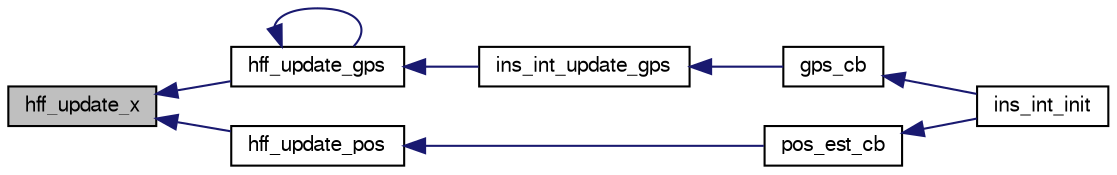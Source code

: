 digraph "hff_update_x"
{
  edge [fontname="FreeSans",fontsize="10",labelfontname="FreeSans",labelfontsize="10"];
  node [fontname="FreeSans",fontsize="10",shape=record];
  rankdir="LR";
  Node1 [label="hff_update_x",height=0.2,width=0.4,color="black", fillcolor="grey75", style="filled", fontcolor="black"];
  Node1 -> Node2 [dir="back",color="midnightblue",fontsize="10",style="solid",fontname="FreeSans"];
  Node2 [label="hff_update_gps",height=0.2,width=0.4,color="black", fillcolor="white", style="filled",URL="$hf__float_8h.html#a72f310874029d3bec298c7161601a57e"];
  Node2 -> Node2 [dir="back",color="midnightblue",fontsize="10",style="solid",fontname="FreeSans"];
  Node2 -> Node3 [dir="back",color="midnightblue",fontsize="10",style="solid",fontname="FreeSans"];
  Node3 [label="ins_int_update_gps",height=0.2,width=0.4,color="black", fillcolor="white", style="filled",URL="$ins__int_8h.html#a54df8c17ccf7a20d6ca09ad0b8f45db3"];
  Node3 -> Node4 [dir="back",color="midnightblue",fontsize="10",style="solid",fontname="FreeSans"];
  Node4 [label="gps_cb",height=0.2,width=0.4,color="black", fillcolor="white", style="filled",URL="$ins__int_8c.html#a1c1656ce80fe1f1ad49fea691164dbf8"];
  Node4 -> Node5 [dir="back",color="midnightblue",fontsize="10",style="solid",fontname="FreeSans"];
  Node5 [label="ins_int_init",height=0.2,width=0.4,color="black", fillcolor="white", style="filled",URL="$ins__int_8h.html#a6f47e4e65f9697a961c3bef79e9029e4"];
  Node1 -> Node6 [dir="back",color="midnightblue",fontsize="10",style="solid",fontname="FreeSans"];
  Node6 [label="hff_update_pos",height=0.2,width=0.4,color="black", fillcolor="white", style="filled",URL="$hf__float_8h.html#aebc6ad05bcec6d17a462c427ac9a07a0",tooltip="Update position. "];
  Node6 -> Node7 [dir="back",color="midnightblue",fontsize="10",style="solid",fontname="FreeSans"];
  Node7 [label="pos_est_cb",height=0.2,width=0.4,color="black", fillcolor="white", style="filled",URL="$ins__int_8c.html#ad26e136ef8d38004d7479a6e3528623e"];
  Node7 -> Node5 [dir="back",color="midnightblue",fontsize="10",style="solid",fontname="FreeSans"];
}
